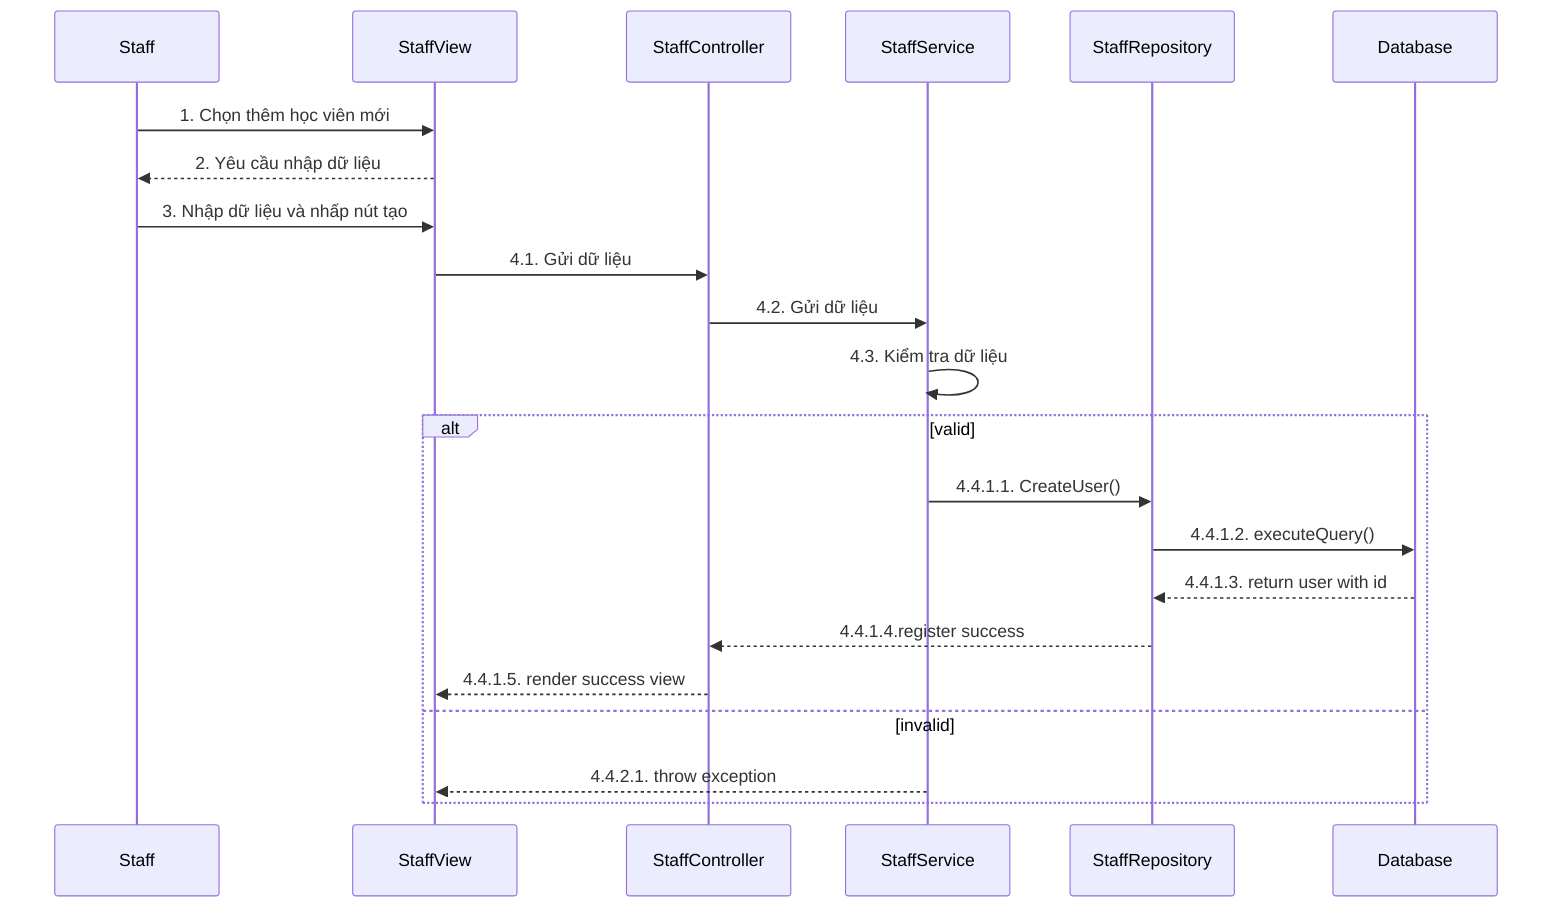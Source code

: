 %%# tạo học viên mới

sequenceDiagram
    participant Staff
    participant StaffView
    participant StaffController
    participant StaffService
    participant StaffRepository
    participant Database

    Staff->>StaffView: 1. Chọn thêm học viên mới
    StaffView-->>Staff: 2. Yêu cầu nhập dữ liệu
    Staff->>StaffView: 3. Nhập dữ liệu và nhấp nút tạo
    
    StaffView->>StaffController: 4.1. Gửi dữ liệu
    StaffController->>StaffService: 4.2. Gửi dữ liệu
    StaffService->>StaffService: 4.3. Kiểm tra dữ liệu

    alt valid
        StaffService->>StaffRepository: 4.4.1.1. CreateUser()
        StaffRepository->>Database: 4.4.1.2. executeQuery()
        Database-->>StaffRepository: 4.4.1.3. return user with id
        StaffRepository-->>StaffController: 4.4.1.4.register success
        StaffController-->>StaffView: 4.4.1.5. render success view
    else invalid
        StaffService-->>StaffView: 4.4.2.1. throw exception
    end